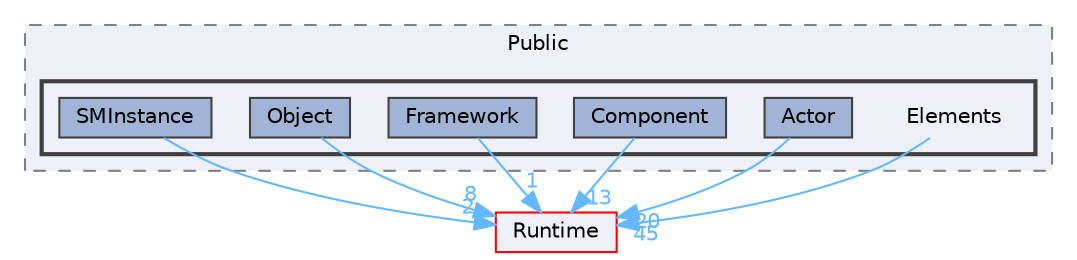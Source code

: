 digraph "Elements"
{
 // INTERACTIVE_SVG=YES
 // LATEX_PDF_SIZE
  bgcolor="transparent";
  edge [fontname=Helvetica,fontsize=10,labelfontname=Helvetica,labelfontsize=10];
  node [fontname=Helvetica,fontsize=10,shape=box,height=0.2,width=0.4];
  compound=true
  subgraph clusterdir_978a81d20f5a53c90067a06992956062 {
    graph [ bgcolor="#edf0f7", pencolor="grey50", label="Public", fontname=Helvetica,fontsize=10 style="filled,dashed", URL="dir_978a81d20f5a53c90067a06992956062.html",tooltip=""]
  subgraph clusterdir_fa7c451ee1c45678d95aa3886d95e0dc {
    graph [ bgcolor="#edf0f7", pencolor="grey25", label="", fontname=Helvetica,fontsize=10 style="filled,bold", URL="dir_fa7c451ee1c45678d95aa3886d95e0dc.html",tooltip=""]
    dir_fa7c451ee1c45678d95aa3886d95e0dc [shape=plaintext, label="Elements"];
  dir_101076c33b0fe4f0dd4b0c620c7b45f3 [label="Actor", fillcolor="#a2b4d6", color="grey25", style="filled", URL="dir_101076c33b0fe4f0dd4b0c620c7b45f3.html",tooltip=""];
  dir_de9b9a5488c649ded9203c5edde1c1ee [label="Component", fillcolor="#a2b4d6", color="grey25", style="filled", URL="dir_de9b9a5488c649ded9203c5edde1c1ee.html",tooltip=""];
  dir_129a2e436040bed232df2691c94f3c6a [label="Framework", fillcolor="#a2b4d6", color="grey25", style="filled", URL="dir_129a2e436040bed232df2691c94f3c6a.html",tooltip=""];
  dir_94638aba373cdf4cf699421edb6b975d [label="Object", fillcolor="#a2b4d6", color="grey25", style="filled", URL="dir_94638aba373cdf4cf699421edb6b975d.html",tooltip=""];
  dir_ec41dc41518caec6f40eeab713903586 [label="SMInstance", fillcolor="#a2b4d6", color="grey25", style="filled", URL="dir_ec41dc41518caec6f40eeab713903586.html",tooltip=""];
  }
  }
  dir_7536b172fbd480bfd146a1b1acd6856b [label="Runtime", fillcolor="#edf0f7", color="red", style="filled", URL="dir_7536b172fbd480bfd146a1b1acd6856b.html",tooltip=""];
  dir_fa7c451ee1c45678d95aa3886d95e0dc->dir_7536b172fbd480bfd146a1b1acd6856b [headlabel="45", labeldistance=1.5 headhref="dir_000364_000984.html" href="dir_000364_000984.html" color="steelblue1" fontcolor="steelblue1"];
  dir_101076c33b0fe4f0dd4b0c620c7b45f3->dir_7536b172fbd480bfd146a1b1acd6856b [headlabel="20", labeldistance=1.5 headhref="dir_000010_000984.html" href="dir_000010_000984.html" color="steelblue1" fontcolor="steelblue1"];
  dir_de9b9a5488c649ded9203c5edde1c1ee->dir_7536b172fbd480bfd146a1b1acd6856b [headlabel="13", labeldistance=1.5 headhref="dir_000223_000984.html" href="dir_000223_000984.html" color="steelblue1" fontcolor="steelblue1"];
  dir_129a2e436040bed232df2691c94f3c6a->dir_7536b172fbd480bfd146a1b1acd6856b [headlabel="1", labeldistance=1.5 headhref="dir_000412_000984.html" href="dir_000412_000984.html" color="steelblue1" fontcolor="steelblue1"];
  dir_94638aba373cdf4cf699421edb6b975d->dir_7536b172fbd480bfd146a1b1acd6856b [headlabel="8", labeldistance=1.5 headhref="dir_000699_000984.html" href="dir_000699_000984.html" color="steelblue1" fontcolor="steelblue1"];
  dir_ec41dc41518caec6f40eeab713903586->dir_7536b172fbd480bfd146a1b1acd6856b [headlabel="2", labeldistance=1.5 headhref="dir_001048_000984.html" href="dir_001048_000984.html" color="steelblue1" fontcolor="steelblue1"];
}
